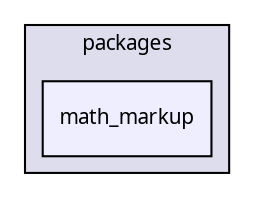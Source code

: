 digraph "packages/gui/packages/math_markup/" {
  compound=true
  node [ fontsize="10", fontname="FreeSans.ttf"];
  edge [ labelfontsize="10", labelfontname="FreeSans.ttf"];
  subgraph clusterdir_22da140b0ceba9af8df63b75c08d8cba {
    graph [ bgcolor="#ddddee", pencolor="black", label="packages" fontname="FreeSans.ttf", fontsize="10", URL="dir_22da140b0ceba9af8df63b75c08d8cba.html"]
  dir_aae3b0ff80f05663299c0f753f846cc7 [shape=box, label="math_markup", style="filled", fillcolor="#eeeeff", pencolor="black", URL="dir_aae3b0ff80f05663299c0f753f846cc7.html"];
  }
}
